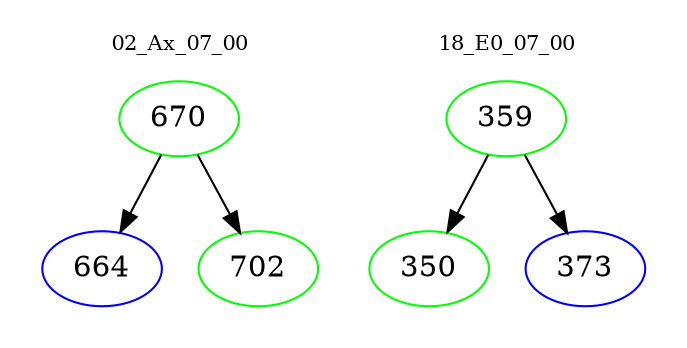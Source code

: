 digraph{
subgraph cluster_0 {
color = white
label = "02_Ax_07_00";
fontsize=10;
T0_670 [label="670", color="green"]
T0_670 -> T0_664 [color="black"]
T0_664 [label="664", color="blue"]
T0_670 -> T0_702 [color="black"]
T0_702 [label="702", color="green"]
}
subgraph cluster_1 {
color = white
label = "18_E0_07_00";
fontsize=10;
T1_359 [label="359", color="green"]
T1_359 -> T1_350 [color="black"]
T1_350 [label="350", color="green"]
T1_359 -> T1_373 [color="black"]
T1_373 [label="373", color="blue"]
}
}
